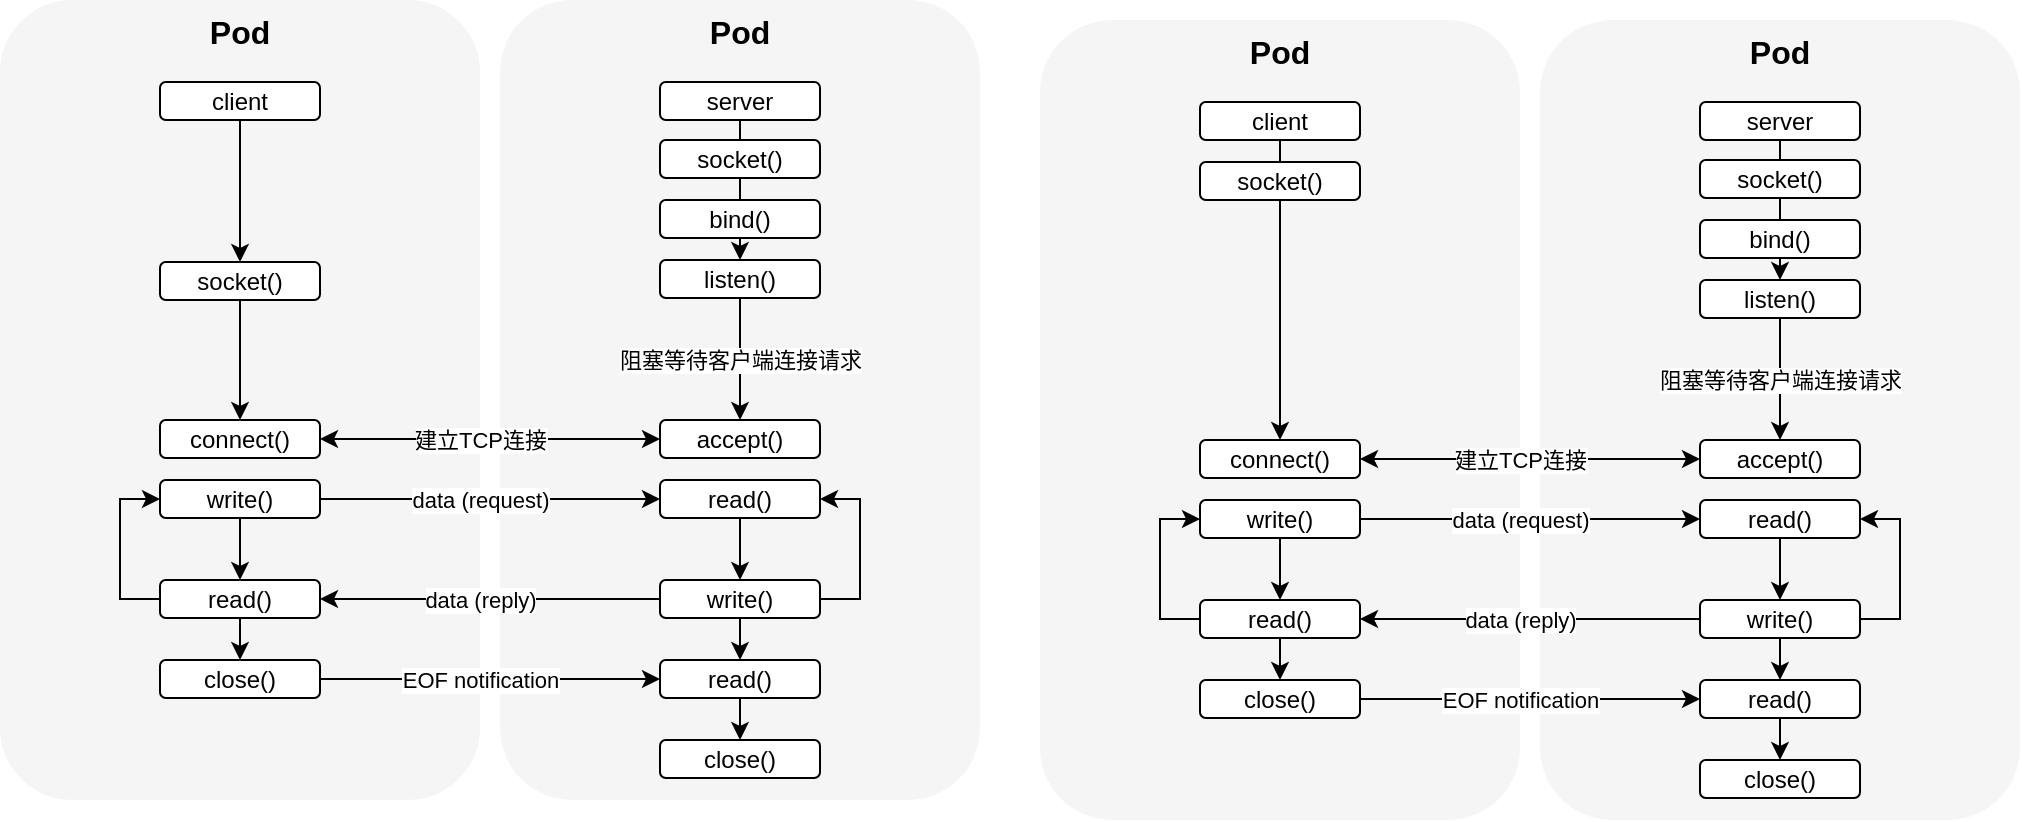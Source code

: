 <mxfile version="21.7.2" type="github" pages="2">
  <diagram name="Page-1" id="9xqPMki2HJdJ0KM5U1Qb">
    <mxGraphModel dx="1152" dy="639" grid="1" gridSize="10" guides="1" tooltips="1" connect="1" arrows="1" fold="1" page="1" pageScale="1" pageWidth="850" pageHeight="1100" math="0" shadow="0">
      <root>
        <mxCell id="0" />
        <mxCell id="1" parent="0" />
        <mxCell id="3DQG4zYHdlR7K3zyG9qU-1" value="" style="rounded=1;whiteSpace=wrap;html=1;fillColor=#f5f5f5;strokeColor=none;fontColor=#333333;movable=1;resizable=1;rotatable=1;deletable=1;editable=1;locked=0;connectable=1;" vertex="1" parent="1">
          <mxGeometry x="150" y="400" width="240" height="400" as="geometry" />
        </mxCell>
        <mxCell id="3DQG4zYHdlR7K3zyG9qU-77" style="edgeStyle=orthogonalEdgeStyle;rounded=0;orthogonalLoop=1;jettySize=auto;html=1;" edge="1" parent="1" source="3DQG4zYHdlR7K3zyG9qU-2" target="3DQG4zYHdlR7K3zyG9qU-43">
          <mxGeometry relative="1" as="geometry" />
        </mxCell>
        <mxCell id="3DQG4zYHdlR7K3zyG9qU-2" value="client" style="rounded=1;whiteSpace=wrap;html=1;" vertex="1" parent="1">
          <mxGeometry x="230" y="441" width="80" height="19" as="geometry" />
        </mxCell>
        <mxCell id="3DQG4zYHdlR7K3zyG9qU-20" value="&lt;font size=&quot;1&quot; style=&quot;&quot;&gt;&lt;b style=&quot;font-size: 16px;&quot;&gt;Pod&lt;/b&gt;&lt;/font&gt;" style="text;html=1;strokeColor=none;fillColor=none;align=center;verticalAlign=middle;whiteSpace=wrap;rounded=0;" vertex="1" parent="1">
          <mxGeometry x="240" y="401" width="60" height="30" as="geometry" />
        </mxCell>
        <mxCell id="3DQG4zYHdlR7K3zyG9qU-21" value="" style="rounded=1;whiteSpace=wrap;html=1;fillColor=#f5f5f5;strokeColor=none;fontColor=#333333;movable=1;resizable=1;rotatable=1;deletable=1;editable=1;locked=0;connectable=1;" vertex="1" parent="1">
          <mxGeometry x="400" y="400" width="240" height="400" as="geometry" />
        </mxCell>
        <mxCell id="3DQG4zYHdlR7K3zyG9qU-22" value="&lt;font size=&quot;1&quot; style=&quot;&quot;&gt;&lt;b style=&quot;font-size: 16px;&quot;&gt;Pod&lt;/b&gt;&lt;/font&gt;" style="text;html=1;strokeColor=none;fillColor=none;align=center;verticalAlign=middle;whiteSpace=wrap;rounded=0;" vertex="1" parent="1">
          <mxGeometry x="490" y="401" width="60" height="30" as="geometry" />
        </mxCell>
        <mxCell id="3DQG4zYHdlR7K3zyG9qU-76" style="edgeStyle=orthogonalEdgeStyle;rounded=0;orthogonalLoop=1;jettySize=auto;html=1;" edge="1" parent="1" source="3DQG4zYHdlR7K3zyG9qU-43" target="3DQG4zYHdlR7K3zyG9qU-47">
          <mxGeometry relative="1" as="geometry" />
        </mxCell>
        <mxCell id="3DQG4zYHdlR7K3zyG9qU-43" value="socket()" style="rounded=1;whiteSpace=wrap;html=1;" vertex="1" parent="1">
          <mxGeometry x="230" y="531" width="80" height="19" as="geometry" />
        </mxCell>
        <mxCell id="3DQG4zYHdlR7K3zyG9qU-60" style="edgeStyle=orthogonalEdgeStyle;rounded=0;orthogonalLoop=1;jettySize=auto;html=1;entryX=0;entryY=0.5;entryDx=0;entryDy=0;" edge="1" parent="1" source="3DQG4zYHdlR7K3zyG9qU-44" target="3DQG4zYHdlR7K3zyG9qU-52">
          <mxGeometry relative="1" as="geometry" />
        </mxCell>
        <mxCell id="3DQG4zYHdlR7K3zyG9qU-73" value="data (request)" style="edgeLabel;html=1;align=center;verticalAlign=middle;resizable=0;points=[];" vertex="1" connectable="0" parent="3DQG4zYHdlR7K3zyG9qU-60">
          <mxGeometry x="-0.229" relative="1" as="geometry">
            <mxPoint x="14" as="offset" />
          </mxGeometry>
        </mxCell>
        <mxCell id="3DQG4zYHdlR7K3zyG9qU-64" style="edgeStyle=orthogonalEdgeStyle;rounded=0;orthogonalLoop=1;jettySize=auto;html=1;entryX=0.5;entryY=0;entryDx=0;entryDy=0;" edge="1" parent="1" source="3DQG4zYHdlR7K3zyG9qU-44" target="3DQG4zYHdlR7K3zyG9qU-45">
          <mxGeometry relative="1" as="geometry" />
        </mxCell>
        <mxCell id="3DQG4zYHdlR7K3zyG9qU-44" value="write()" style="rounded=1;whiteSpace=wrap;html=1;" vertex="1" parent="1">
          <mxGeometry x="230" y="640" width="80" height="19" as="geometry" />
        </mxCell>
        <mxCell id="3DQG4zYHdlR7K3zyG9qU-65" style="edgeStyle=orthogonalEdgeStyle;rounded=0;orthogonalLoop=1;jettySize=auto;html=1;entryX=0;entryY=0.5;entryDx=0;entryDy=0;" edge="1" parent="1" source="3DQG4zYHdlR7K3zyG9qU-45" target="3DQG4zYHdlR7K3zyG9qU-44">
          <mxGeometry relative="1" as="geometry">
            <Array as="points">
              <mxPoint x="210" y="700" />
              <mxPoint x="210" y="650" />
            </Array>
          </mxGeometry>
        </mxCell>
        <mxCell id="3DQG4zYHdlR7K3zyG9qU-67" style="edgeStyle=orthogonalEdgeStyle;rounded=0;orthogonalLoop=1;jettySize=auto;html=1;entryX=0.5;entryY=0;entryDx=0;entryDy=0;" edge="1" parent="1" source="3DQG4zYHdlR7K3zyG9qU-45" target="3DQG4zYHdlR7K3zyG9qU-46">
          <mxGeometry relative="1" as="geometry" />
        </mxCell>
        <mxCell id="3DQG4zYHdlR7K3zyG9qU-45" value="read()" style="rounded=1;whiteSpace=wrap;html=1;" vertex="1" parent="1">
          <mxGeometry x="230" y="690" width="80" height="19" as="geometry" />
        </mxCell>
        <mxCell id="3DQG4zYHdlR7K3zyG9qU-70" style="edgeStyle=orthogonalEdgeStyle;rounded=0;orthogonalLoop=1;jettySize=auto;html=1;" edge="1" parent="1" source="3DQG4zYHdlR7K3zyG9qU-46" target="3DQG4zYHdlR7K3zyG9qU-69">
          <mxGeometry relative="1" as="geometry" />
        </mxCell>
        <mxCell id="3DQG4zYHdlR7K3zyG9qU-71" value="EOF notification" style="edgeLabel;html=1;align=center;verticalAlign=middle;resizable=0;points=[];" vertex="1" connectable="0" parent="3DQG4zYHdlR7K3zyG9qU-70">
          <mxGeometry x="-0.176" y="-1" relative="1" as="geometry">
            <mxPoint x="10" y="-1" as="offset" />
          </mxGeometry>
        </mxCell>
        <mxCell id="3DQG4zYHdlR7K3zyG9qU-46" value="close()" style="rounded=1;whiteSpace=wrap;html=1;" vertex="1" parent="1">
          <mxGeometry x="230" y="730" width="80" height="19" as="geometry" />
        </mxCell>
        <mxCell id="3DQG4zYHdlR7K3zyG9qU-58" style="edgeStyle=orthogonalEdgeStyle;rounded=0;orthogonalLoop=1;jettySize=auto;html=1;startArrow=classic;startFill=1;" edge="1" parent="1" source="3DQG4zYHdlR7K3zyG9qU-47" target="3DQG4zYHdlR7K3zyG9qU-51">
          <mxGeometry relative="1" as="geometry" />
        </mxCell>
        <mxCell id="3DQG4zYHdlR7K3zyG9qU-59" value="建立TCP连接" style="edgeLabel;html=1;align=center;verticalAlign=middle;resizable=0;points=[];" vertex="1" connectable="0" parent="3DQG4zYHdlR7K3zyG9qU-58">
          <mxGeometry x="0.094" y="1" relative="1" as="geometry">
            <mxPoint x="-13" y="1" as="offset" />
          </mxGeometry>
        </mxCell>
        <mxCell id="3DQG4zYHdlR7K3zyG9qU-47" value="connect()" style="rounded=1;whiteSpace=wrap;html=1;" vertex="1" parent="1">
          <mxGeometry x="230" y="610" width="80" height="19" as="geometry" />
        </mxCell>
        <mxCell id="3DQG4zYHdlR7K3zyG9qU-57" style="edgeStyle=orthogonalEdgeStyle;rounded=0;orthogonalLoop=1;jettySize=auto;html=1;entryX=0.5;entryY=0;entryDx=0;entryDy=0;" edge="1" parent="1" source="3DQG4zYHdlR7K3zyG9qU-48" target="3DQG4zYHdlR7K3zyG9qU-50">
          <mxGeometry relative="1" as="geometry" />
        </mxCell>
        <mxCell id="3DQG4zYHdlR7K3zyG9qU-48" value="server" style="rounded=1;whiteSpace=wrap;html=1;" vertex="1" parent="1">
          <mxGeometry x="480" y="441" width="80" height="19" as="geometry" />
        </mxCell>
        <mxCell id="3DQG4zYHdlR7K3zyG9qU-49" value="socket()" style="rounded=1;whiteSpace=wrap;html=1;" vertex="1" parent="1">
          <mxGeometry x="480" y="470" width="80" height="19" as="geometry" />
        </mxCell>
        <mxCell id="3DQG4zYHdlR7K3zyG9qU-55" style="edgeStyle=orthogonalEdgeStyle;rounded=0;orthogonalLoop=1;jettySize=auto;html=1;entryX=0.5;entryY=0;entryDx=0;entryDy=0;" edge="1" parent="1" source="3DQG4zYHdlR7K3zyG9qU-50" target="3DQG4zYHdlR7K3zyG9qU-51">
          <mxGeometry relative="1" as="geometry" />
        </mxCell>
        <mxCell id="3DQG4zYHdlR7K3zyG9qU-56" value="阻塞等待客户端连接请求" style="edgeLabel;html=1;align=center;verticalAlign=middle;resizable=0;points=[];" vertex="1" connectable="0" parent="3DQG4zYHdlR7K3zyG9qU-55">
          <mxGeometry x="-0.248" y="1" relative="1" as="geometry">
            <mxPoint x="-1" y="8" as="offset" />
          </mxGeometry>
        </mxCell>
        <mxCell id="3DQG4zYHdlR7K3zyG9qU-50" value="listen()" style="rounded=1;whiteSpace=wrap;html=1;" vertex="1" parent="1">
          <mxGeometry x="480" y="530" width="80" height="19" as="geometry" />
        </mxCell>
        <mxCell id="3DQG4zYHdlR7K3zyG9qU-51" value="accept()" style="rounded=1;whiteSpace=wrap;html=1;" vertex="1" parent="1">
          <mxGeometry x="480" y="610" width="80" height="19" as="geometry" />
        </mxCell>
        <mxCell id="3DQG4zYHdlR7K3zyG9qU-61" style="edgeStyle=orthogonalEdgeStyle;rounded=0;orthogonalLoop=1;jettySize=auto;html=1;" edge="1" parent="1" source="3DQG4zYHdlR7K3zyG9qU-52" target="3DQG4zYHdlR7K3zyG9qU-54">
          <mxGeometry relative="1" as="geometry" />
        </mxCell>
        <mxCell id="3DQG4zYHdlR7K3zyG9qU-52" value="read()" style="rounded=1;whiteSpace=wrap;html=1;" vertex="1" parent="1">
          <mxGeometry x="480" y="640" width="80" height="19" as="geometry" />
        </mxCell>
        <mxCell id="3DQG4zYHdlR7K3zyG9qU-53" value="bind()" style="rounded=1;whiteSpace=wrap;html=1;" vertex="1" parent="1">
          <mxGeometry x="480" y="500" width="80" height="19" as="geometry" />
        </mxCell>
        <mxCell id="3DQG4zYHdlR7K3zyG9qU-62" style="edgeStyle=orthogonalEdgeStyle;rounded=0;orthogonalLoop=1;jettySize=auto;html=1;" edge="1" parent="1" source="3DQG4zYHdlR7K3zyG9qU-54" target="3DQG4zYHdlR7K3zyG9qU-45">
          <mxGeometry relative="1" as="geometry" />
        </mxCell>
        <mxCell id="3DQG4zYHdlR7K3zyG9qU-72" value="data (reply)" style="edgeLabel;html=1;align=center;verticalAlign=middle;resizable=0;points=[];" vertex="1" connectable="0" parent="3DQG4zYHdlR7K3zyG9qU-62">
          <mxGeometry x="0.053" y="1" relative="1" as="geometry">
            <mxPoint x="-1" y="-1" as="offset" />
          </mxGeometry>
        </mxCell>
        <mxCell id="3DQG4zYHdlR7K3zyG9qU-66" style="edgeStyle=orthogonalEdgeStyle;rounded=0;orthogonalLoop=1;jettySize=auto;html=1;entryX=1;entryY=0.5;entryDx=0;entryDy=0;" edge="1" parent="1" source="3DQG4zYHdlR7K3zyG9qU-54" target="3DQG4zYHdlR7K3zyG9qU-52">
          <mxGeometry relative="1" as="geometry">
            <Array as="points">
              <mxPoint x="580" y="700" />
              <mxPoint x="580" y="650" />
            </Array>
          </mxGeometry>
        </mxCell>
        <mxCell id="3DQG4zYHdlR7K3zyG9qU-75" style="edgeStyle=orthogonalEdgeStyle;rounded=0;orthogonalLoop=1;jettySize=auto;html=1;entryX=0.5;entryY=0;entryDx=0;entryDy=0;" edge="1" parent="1" source="3DQG4zYHdlR7K3zyG9qU-54" target="3DQG4zYHdlR7K3zyG9qU-69">
          <mxGeometry relative="1" as="geometry" />
        </mxCell>
        <mxCell id="3DQG4zYHdlR7K3zyG9qU-54" value="write()" style="rounded=1;whiteSpace=wrap;html=1;" vertex="1" parent="1">
          <mxGeometry x="480" y="690" width="80" height="19" as="geometry" />
        </mxCell>
        <mxCell id="3DQG4zYHdlR7K3zyG9qU-68" value="close()" style="rounded=1;whiteSpace=wrap;html=1;" vertex="1" parent="1">
          <mxGeometry x="480" y="770" width="80" height="19" as="geometry" />
        </mxCell>
        <mxCell id="3DQG4zYHdlR7K3zyG9qU-74" style="edgeStyle=orthogonalEdgeStyle;rounded=0;orthogonalLoop=1;jettySize=auto;html=1;" edge="1" parent="1" source="3DQG4zYHdlR7K3zyG9qU-69" target="3DQG4zYHdlR7K3zyG9qU-68">
          <mxGeometry relative="1" as="geometry" />
        </mxCell>
        <mxCell id="3DQG4zYHdlR7K3zyG9qU-69" value="read()" style="rounded=1;whiteSpace=wrap;html=1;" vertex="1" parent="1">
          <mxGeometry x="480" y="730" width="80" height="19" as="geometry" />
        </mxCell>
        <mxCell id="3DQG4zYHdlR7K3zyG9qU-78" value="" style="rounded=1;whiteSpace=wrap;html=1;fillColor=#f5f5f5;strokeColor=none;fontColor=#333333;movable=1;resizable=1;rotatable=1;deletable=1;editable=1;locked=0;connectable=1;" vertex="1" parent="1">
          <mxGeometry x="670" y="410" width="240" height="400" as="geometry" />
        </mxCell>
        <mxCell id="3DQG4zYHdlR7K3zyG9qU-79" style="edgeStyle=orthogonalEdgeStyle;rounded=0;orthogonalLoop=1;jettySize=auto;html=1;endArrow=none;endFill=0;" edge="1" parent="1" source="3DQG4zYHdlR7K3zyG9qU-80" target="3DQG4zYHdlR7K3zyG9qU-85">
          <mxGeometry relative="1" as="geometry" />
        </mxCell>
        <mxCell id="3DQG4zYHdlR7K3zyG9qU-80" value="client" style="rounded=1;whiteSpace=wrap;html=1;" vertex="1" parent="1">
          <mxGeometry x="750" y="451" width="80" height="19" as="geometry" />
        </mxCell>
        <mxCell id="3DQG4zYHdlR7K3zyG9qU-81" value="&lt;font size=&quot;1&quot; style=&quot;&quot;&gt;&lt;b style=&quot;font-size: 16px;&quot;&gt;Pod&lt;/b&gt;&lt;/font&gt;" style="text;html=1;strokeColor=none;fillColor=none;align=center;verticalAlign=middle;whiteSpace=wrap;rounded=0;" vertex="1" parent="1">
          <mxGeometry x="760" y="411" width="60" height="30" as="geometry" />
        </mxCell>
        <mxCell id="3DQG4zYHdlR7K3zyG9qU-82" value="" style="rounded=1;whiteSpace=wrap;html=1;fillColor=#f5f5f5;strokeColor=none;fontColor=#333333;movable=1;resizable=1;rotatable=1;deletable=1;editable=1;locked=0;connectable=1;" vertex="1" parent="1">
          <mxGeometry x="920" y="410" width="240" height="400" as="geometry" />
        </mxCell>
        <mxCell id="3DQG4zYHdlR7K3zyG9qU-83" value="&lt;font size=&quot;1&quot; style=&quot;&quot;&gt;&lt;b style=&quot;font-size: 16px;&quot;&gt;Pod&lt;/b&gt;&lt;/font&gt;" style="text;html=1;strokeColor=none;fillColor=none;align=center;verticalAlign=middle;whiteSpace=wrap;rounded=0;" vertex="1" parent="1">
          <mxGeometry x="1010" y="411" width="60" height="30" as="geometry" />
        </mxCell>
        <mxCell id="3DQG4zYHdlR7K3zyG9qU-84" style="edgeStyle=orthogonalEdgeStyle;rounded=0;orthogonalLoop=1;jettySize=auto;html=1;" edge="1" parent="1" source="3DQG4zYHdlR7K3zyG9qU-85" target="3DQG4zYHdlR7K3zyG9qU-98">
          <mxGeometry relative="1" as="geometry" />
        </mxCell>
        <mxCell id="3DQG4zYHdlR7K3zyG9qU-85" value="socket()" style="rounded=1;whiteSpace=wrap;html=1;" vertex="1" parent="1">
          <mxGeometry x="750" y="481" width="80" height="19" as="geometry" />
        </mxCell>
        <mxCell id="3DQG4zYHdlR7K3zyG9qU-86" style="edgeStyle=orthogonalEdgeStyle;rounded=0;orthogonalLoop=1;jettySize=auto;html=1;entryX=0;entryY=0.5;entryDx=0;entryDy=0;" edge="1" parent="1" source="3DQG4zYHdlR7K3zyG9qU-89" target="3DQG4zYHdlR7K3zyG9qU-107">
          <mxGeometry relative="1" as="geometry" />
        </mxCell>
        <mxCell id="3DQG4zYHdlR7K3zyG9qU-87" value="data (request)" style="edgeLabel;html=1;align=center;verticalAlign=middle;resizable=0;points=[];" vertex="1" connectable="0" parent="3DQG4zYHdlR7K3zyG9qU-86">
          <mxGeometry x="-0.229" relative="1" as="geometry">
            <mxPoint x="14" as="offset" />
          </mxGeometry>
        </mxCell>
        <mxCell id="3DQG4zYHdlR7K3zyG9qU-88" style="edgeStyle=orthogonalEdgeStyle;rounded=0;orthogonalLoop=1;jettySize=auto;html=1;entryX=0.5;entryY=0;entryDx=0;entryDy=0;" edge="1" parent="1" source="3DQG4zYHdlR7K3zyG9qU-89" target="3DQG4zYHdlR7K3zyG9qU-92">
          <mxGeometry relative="1" as="geometry" />
        </mxCell>
        <mxCell id="3DQG4zYHdlR7K3zyG9qU-89" value="write()" style="rounded=1;whiteSpace=wrap;html=1;" vertex="1" parent="1">
          <mxGeometry x="750" y="650" width="80" height="19" as="geometry" />
        </mxCell>
        <mxCell id="3DQG4zYHdlR7K3zyG9qU-90" style="edgeStyle=orthogonalEdgeStyle;rounded=0;orthogonalLoop=1;jettySize=auto;html=1;entryX=0;entryY=0.5;entryDx=0;entryDy=0;" edge="1" parent="1" source="3DQG4zYHdlR7K3zyG9qU-92" target="3DQG4zYHdlR7K3zyG9qU-89">
          <mxGeometry relative="1" as="geometry">
            <Array as="points">
              <mxPoint x="730" y="710" />
              <mxPoint x="730" y="660" />
            </Array>
          </mxGeometry>
        </mxCell>
        <mxCell id="3DQG4zYHdlR7K3zyG9qU-91" style="edgeStyle=orthogonalEdgeStyle;rounded=0;orthogonalLoop=1;jettySize=auto;html=1;entryX=0.5;entryY=0;entryDx=0;entryDy=0;" edge="1" parent="1" source="3DQG4zYHdlR7K3zyG9qU-92" target="3DQG4zYHdlR7K3zyG9qU-95">
          <mxGeometry relative="1" as="geometry" />
        </mxCell>
        <mxCell id="3DQG4zYHdlR7K3zyG9qU-92" value="read()" style="rounded=1;whiteSpace=wrap;html=1;" vertex="1" parent="1">
          <mxGeometry x="750" y="700" width="80" height="19" as="geometry" />
        </mxCell>
        <mxCell id="3DQG4zYHdlR7K3zyG9qU-93" style="edgeStyle=orthogonalEdgeStyle;rounded=0;orthogonalLoop=1;jettySize=auto;html=1;" edge="1" parent="1" source="3DQG4zYHdlR7K3zyG9qU-95" target="3DQG4zYHdlR7K3zyG9qU-116">
          <mxGeometry relative="1" as="geometry" />
        </mxCell>
        <mxCell id="3DQG4zYHdlR7K3zyG9qU-94" value="EOF notification" style="edgeLabel;html=1;align=center;verticalAlign=middle;resizable=0;points=[];" vertex="1" connectable="0" parent="3DQG4zYHdlR7K3zyG9qU-93">
          <mxGeometry x="-0.176" y="-1" relative="1" as="geometry">
            <mxPoint x="10" y="-1" as="offset" />
          </mxGeometry>
        </mxCell>
        <mxCell id="3DQG4zYHdlR7K3zyG9qU-95" value="close()" style="rounded=1;whiteSpace=wrap;html=1;" vertex="1" parent="1">
          <mxGeometry x="750" y="740" width="80" height="19" as="geometry" />
        </mxCell>
        <mxCell id="3DQG4zYHdlR7K3zyG9qU-96" style="edgeStyle=orthogonalEdgeStyle;rounded=0;orthogonalLoop=1;jettySize=auto;html=1;startArrow=classic;startFill=1;" edge="1" parent="1" source="3DQG4zYHdlR7K3zyG9qU-98" target="3DQG4zYHdlR7K3zyG9qU-105">
          <mxGeometry relative="1" as="geometry" />
        </mxCell>
        <mxCell id="3DQG4zYHdlR7K3zyG9qU-97" value="建立TCP连接" style="edgeLabel;html=1;align=center;verticalAlign=middle;resizable=0;points=[];" vertex="1" connectable="0" parent="3DQG4zYHdlR7K3zyG9qU-96">
          <mxGeometry x="0.094" y="1" relative="1" as="geometry">
            <mxPoint x="-13" y="1" as="offset" />
          </mxGeometry>
        </mxCell>
        <mxCell id="3DQG4zYHdlR7K3zyG9qU-98" value="connect()" style="rounded=1;whiteSpace=wrap;html=1;" vertex="1" parent="1">
          <mxGeometry x="750" y="620" width="80" height="19" as="geometry" />
        </mxCell>
        <mxCell id="3DQG4zYHdlR7K3zyG9qU-99" style="edgeStyle=orthogonalEdgeStyle;rounded=0;orthogonalLoop=1;jettySize=auto;html=1;entryX=0.5;entryY=0;entryDx=0;entryDy=0;" edge="1" parent="1" source="3DQG4zYHdlR7K3zyG9qU-100" target="3DQG4zYHdlR7K3zyG9qU-104">
          <mxGeometry relative="1" as="geometry" />
        </mxCell>
        <mxCell id="3DQG4zYHdlR7K3zyG9qU-100" value="server" style="rounded=1;whiteSpace=wrap;html=1;" vertex="1" parent="1">
          <mxGeometry x="1000" y="451" width="80" height="19" as="geometry" />
        </mxCell>
        <mxCell id="3DQG4zYHdlR7K3zyG9qU-101" value="socket()" style="rounded=1;whiteSpace=wrap;html=1;" vertex="1" parent="1">
          <mxGeometry x="1000" y="480" width="80" height="19" as="geometry" />
        </mxCell>
        <mxCell id="3DQG4zYHdlR7K3zyG9qU-102" style="edgeStyle=orthogonalEdgeStyle;rounded=0;orthogonalLoop=1;jettySize=auto;html=1;entryX=0.5;entryY=0;entryDx=0;entryDy=0;" edge="1" parent="1" source="3DQG4zYHdlR7K3zyG9qU-104" target="3DQG4zYHdlR7K3zyG9qU-105">
          <mxGeometry relative="1" as="geometry" />
        </mxCell>
        <mxCell id="3DQG4zYHdlR7K3zyG9qU-103" value="阻塞等待客户端连接请求" style="edgeLabel;html=1;align=center;verticalAlign=middle;resizable=0;points=[];" vertex="1" connectable="0" parent="3DQG4zYHdlR7K3zyG9qU-102">
          <mxGeometry x="-0.248" y="1" relative="1" as="geometry">
            <mxPoint x="-1" y="8" as="offset" />
          </mxGeometry>
        </mxCell>
        <mxCell id="3DQG4zYHdlR7K3zyG9qU-104" value="listen()" style="rounded=1;whiteSpace=wrap;html=1;" vertex="1" parent="1">
          <mxGeometry x="1000" y="540" width="80" height="19" as="geometry" />
        </mxCell>
        <mxCell id="3DQG4zYHdlR7K3zyG9qU-105" value="accept()" style="rounded=1;whiteSpace=wrap;html=1;" vertex="1" parent="1">
          <mxGeometry x="1000" y="620" width="80" height="19" as="geometry" />
        </mxCell>
        <mxCell id="3DQG4zYHdlR7K3zyG9qU-106" style="edgeStyle=orthogonalEdgeStyle;rounded=0;orthogonalLoop=1;jettySize=auto;html=1;" edge="1" parent="1" source="3DQG4zYHdlR7K3zyG9qU-107" target="3DQG4zYHdlR7K3zyG9qU-113">
          <mxGeometry relative="1" as="geometry" />
        </mxCell>
        <mxCell id="3DQG4zYHdlR7K3zyG9qU-107" value="read()" style="rounded=1;whiteSpace=wrap;html=1;" vertex="1" parent="1">
          <mxGeometry x="1000" y="650" width="80" height="19" as="geometry" />
        </mxCell>
        <mxCell id="3DQG4zYHdlR7K3zyG9qU-108" value="bind()" style="rounded=1;whiteSpace=wrap;html=1;" vertex="1" parent="1">
          <mxGeometry x="1000" y="510" width="80" height="19" as="geometry" />
        </mxCell>
        <mxCell id="3DQG4zYHdlR7K3zyG9qU-109" style="edgeStyle=orthogonalEdgeStyle;rounded=0;orthogonalLoop=1;jettySize=auto;html=1;" edge="1" parent="1" source="3DQG4zYHdlR7K3zyG9qU-113" target="3DQG4zYHdlR7K3zyG9qU-92">
          <mxGeometry relative="1" as="geometry" />
        </mxCell>
        <mxCell id="3DQG4zYHdlR7K3zyG9qU-110" value="data (reply)" style="edgeLabel;html=1;align=center;verticalAlign=middle;resizable=0;points=[];" vertex="1" connectable="0" parent="3DQG4zYHdlR7K3zyG9qU-109">
          <mxGeometry x="0.053" y="1" relative="1" as="geometry">
            <mxPoint x="-1" y="-1" as="offset" />
          </mxGeometry>
        </mxCell>
        <mxCell id="3DQG4zYHdlR7K3zyG9qU-111" style="edgeStyle=orthogonalEdgeStyle;rounded=0;orthogonalLoop=1;jettySize=auto;html=1;entryX=1;entryY=0.5;entryDx=0;entryDy=0;" edge="1" parent="1" source="3DQG4zYHdlR7K3zyG9qU-113" target="3DQG4zYHdlR7K3zyG9qU-107">
          <mxGeometry relative="1" as="geometry">
            <Array as="points">
              <mxPoint x="1100" y="710" />
              <mxPoint x="1100" y="660" />
            </Array>
          </mxGeometry>
        </mxCell>
        <mxCell id="3DQG4zYHdlR7K3zyG9qU-112" style="edgeStyle=orthogonalEdgeStyle;rounded=0;orthogonalLoop=1;jettySize=auto;html=1;entryX=0.5;entryY=0;entryDx=0;entryDy=0;" edge="1" parent="1" source="3DQG4zYHdlR7K3zyG9qU-113" target="3DQG4zYHdlR7K3zyG9qU-116">
          <mxGeometry relative="1" as="geometry" />
        </mxCell>
        <mxCell id="3DQG4zYHdlR7K3zyG9qU-113" value="write()" style="rounded=1;whiteSpace=wrap;html=1;" vertex="1" parent="1">
          <mxGeometry x="1000" y="700" width="80" height="19" as="geometry" />
        </mxCell>
        <mxCell id="3DQG4zYHdlR7K3zyG9qU-114" value="close()" style="rounded=1;whiteSpace=wrap;html=1;" vertex="1" parent="1">
          <mxGeometry x="1000" y="780" width="80" height="19" as="geometry" />
        </mxCell>
        <mxCell id="3DQG4zYHdlR7K3zyG9qU-115" style="edgeStyle=orthogonalEdgeStyle;rounded=0;orthogonalLoop=1;jettySize=auto;html=1;" edge="1" parent="1" source="3DQG4zYHdlR7K3zyG9qU-116" target="3DQG4zYHdlR7K3zyG9qU-114">
          <mxGeometry relative="1" as="geometry" />
        </mxCell>
        <mxCell id="3DQG4zYHdlR7K3zyG9qU-116" value="read()" style="rounded=1;whiteSpace=wrap;html=1;" vertex="1" parent="1">
          <mxGeometry x="1000" y="740" width="80" height="19" as="geometry" />
        </mxCell>
      </root>
    </mxGraphModel>
  </diagram>
  <diagram id="6ugb4Wdq0NPTXNifIqfi" name="Page-2">
    <mxGraphModel dx="2074" dy="1150" grid="1" gridSize="10" guides="1" tooltips="1" connect="1" arrows="1" fold="1" page="1" pageScale="1" pageWidth="850" pageHeight="1100" math="0" shadow="0">
      <root>
        <mxCell id="0" />
        <mxCell id="1" parent="0" />
      </root>
    </mxGraphModel>
  </diagram>
</mxfile>
